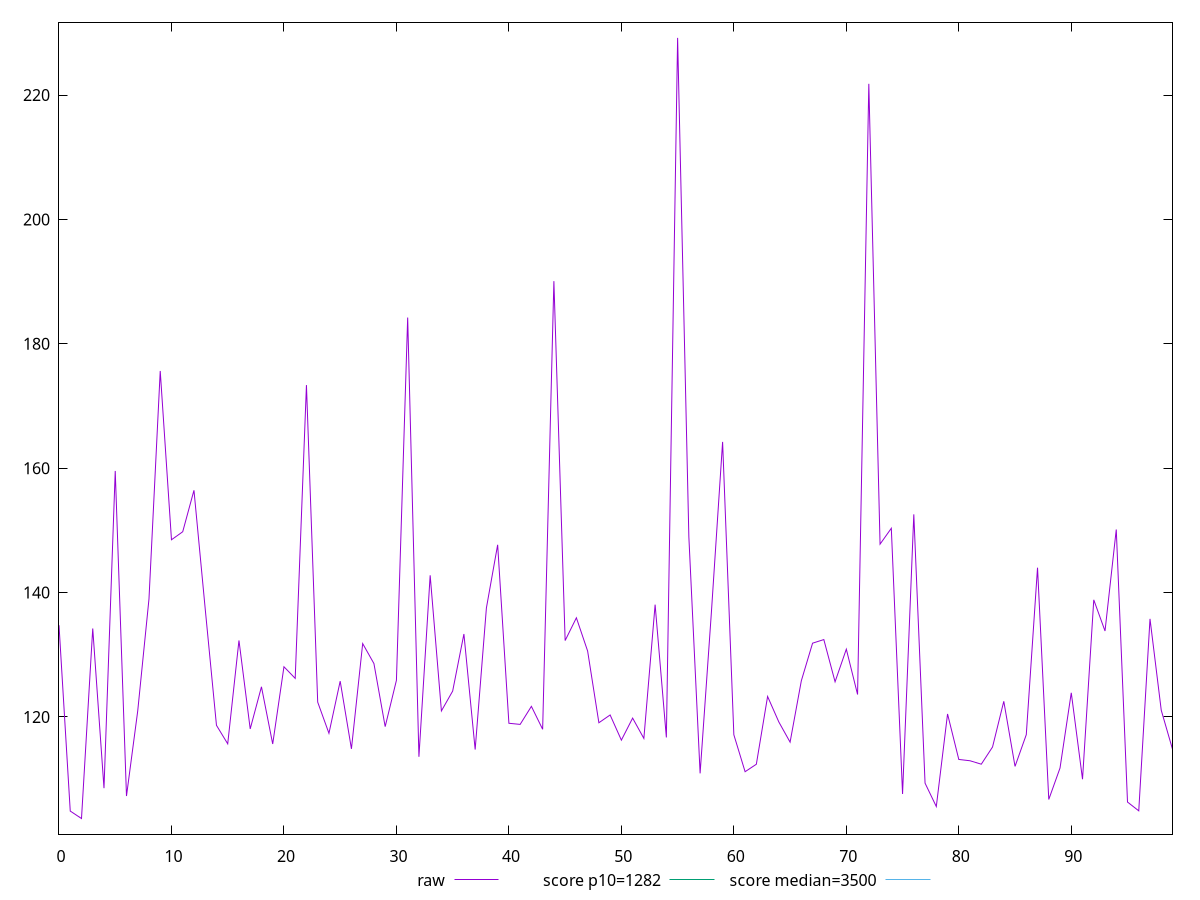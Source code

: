 reset

$raw <<EOF
0 134.74399999999997
1 104.85199999999999
2 103.65599999999998
3 134.21599999999998
4 108.536
5 159.55199999999996
6 107.27199999999996
7 120.96799999999996
8 138.968
9 175.62399999999994
10 148.484
11 149.772
12 156.43599999999995
13 137.35999999999996
14 118.64399999999995
15 115.66799999999998
16 132.29199999999994
17 118.06399999999996
18 124.83599999999993
19 115.63999999999997
20 128.05999999999997
21 126.19199999999998
22 173.35199999999998
23 122.37599999999998
24 117.36
25 125.74799999999999
26 114.856
27 131.78799999999995
28 128.572
29 118.43199999999996
30 125.884
31 184.21599999999995
32 113.57999999999998
33 142.76799999999997
34 120.95999999999998
35 124.148
36 133.32799999999997
37 114.74799999999998
38 137.51199999999997
39 147.67199999999997
40 118.97199999999998
41 118.79199999999999
42 121.692
43 118.00399999999999
44 190.06799999999998
45 132.272
46 135.93200000000002
47 130.584
48 119.05599999999997
49 120.30799999999998
50 116.25999999999999
51 119.80399999999995
52 116.53600000000002
53 138.04399999999998
54 116.69599999999996
55 229.18399999999997
56 148.94799999999992
57 110.91999999999996
58 136.712
59 164.21999999999997
60 117.124
61 111.18399999999995
62 112.38399999999996
63 123.28399999999996
64 119.18
65 115.93599999999999
66 125.80399999999997
67 131.85199999999998
68 132.43199999999996
69 125.644
70 130.88800000000003
71 123.6
72 221.80399999999997
73 147.776
74 150.32799999999997
75 107.59999999999998
76 152.56400000000002
77 109.344
78 105.58399999999997
79 120.46799999999999
80 113.15599999999995
81 112.944
82 112.39199999999998
83 115.15599999999998
84 122.50799999999995
85 112.03999999999998
86 117.13999999999996
87 143.99199999999996
88 106.71999999999998
89 111.77600000000001
90 123.87599999999995
91 109.976
92 138.81999999999996
93 133.81199999999995
94 150.128
95 106.30399999999999
96 104.89199999999998
97 135.75999999999996
98 121.064
99 114.804
EOF

set key outside below
set xrange [0:99]
set yrange [101.14543999999998:231.69455999999997]
set trange [101.14543999999998:231.69455999999997]
set terminal svg size 640, 500 enhanced background rgb 'white'
set output "report_00021_2021-02-20T09:16:39.615Z/bootup-time/samples/pages+cached+noadtech+nomedia+nocss/raw/values.svg"

plot $raw title "raw" with line, \
     1282 title "score p10=1282", \
     3500 title "score median=3500"

reset

